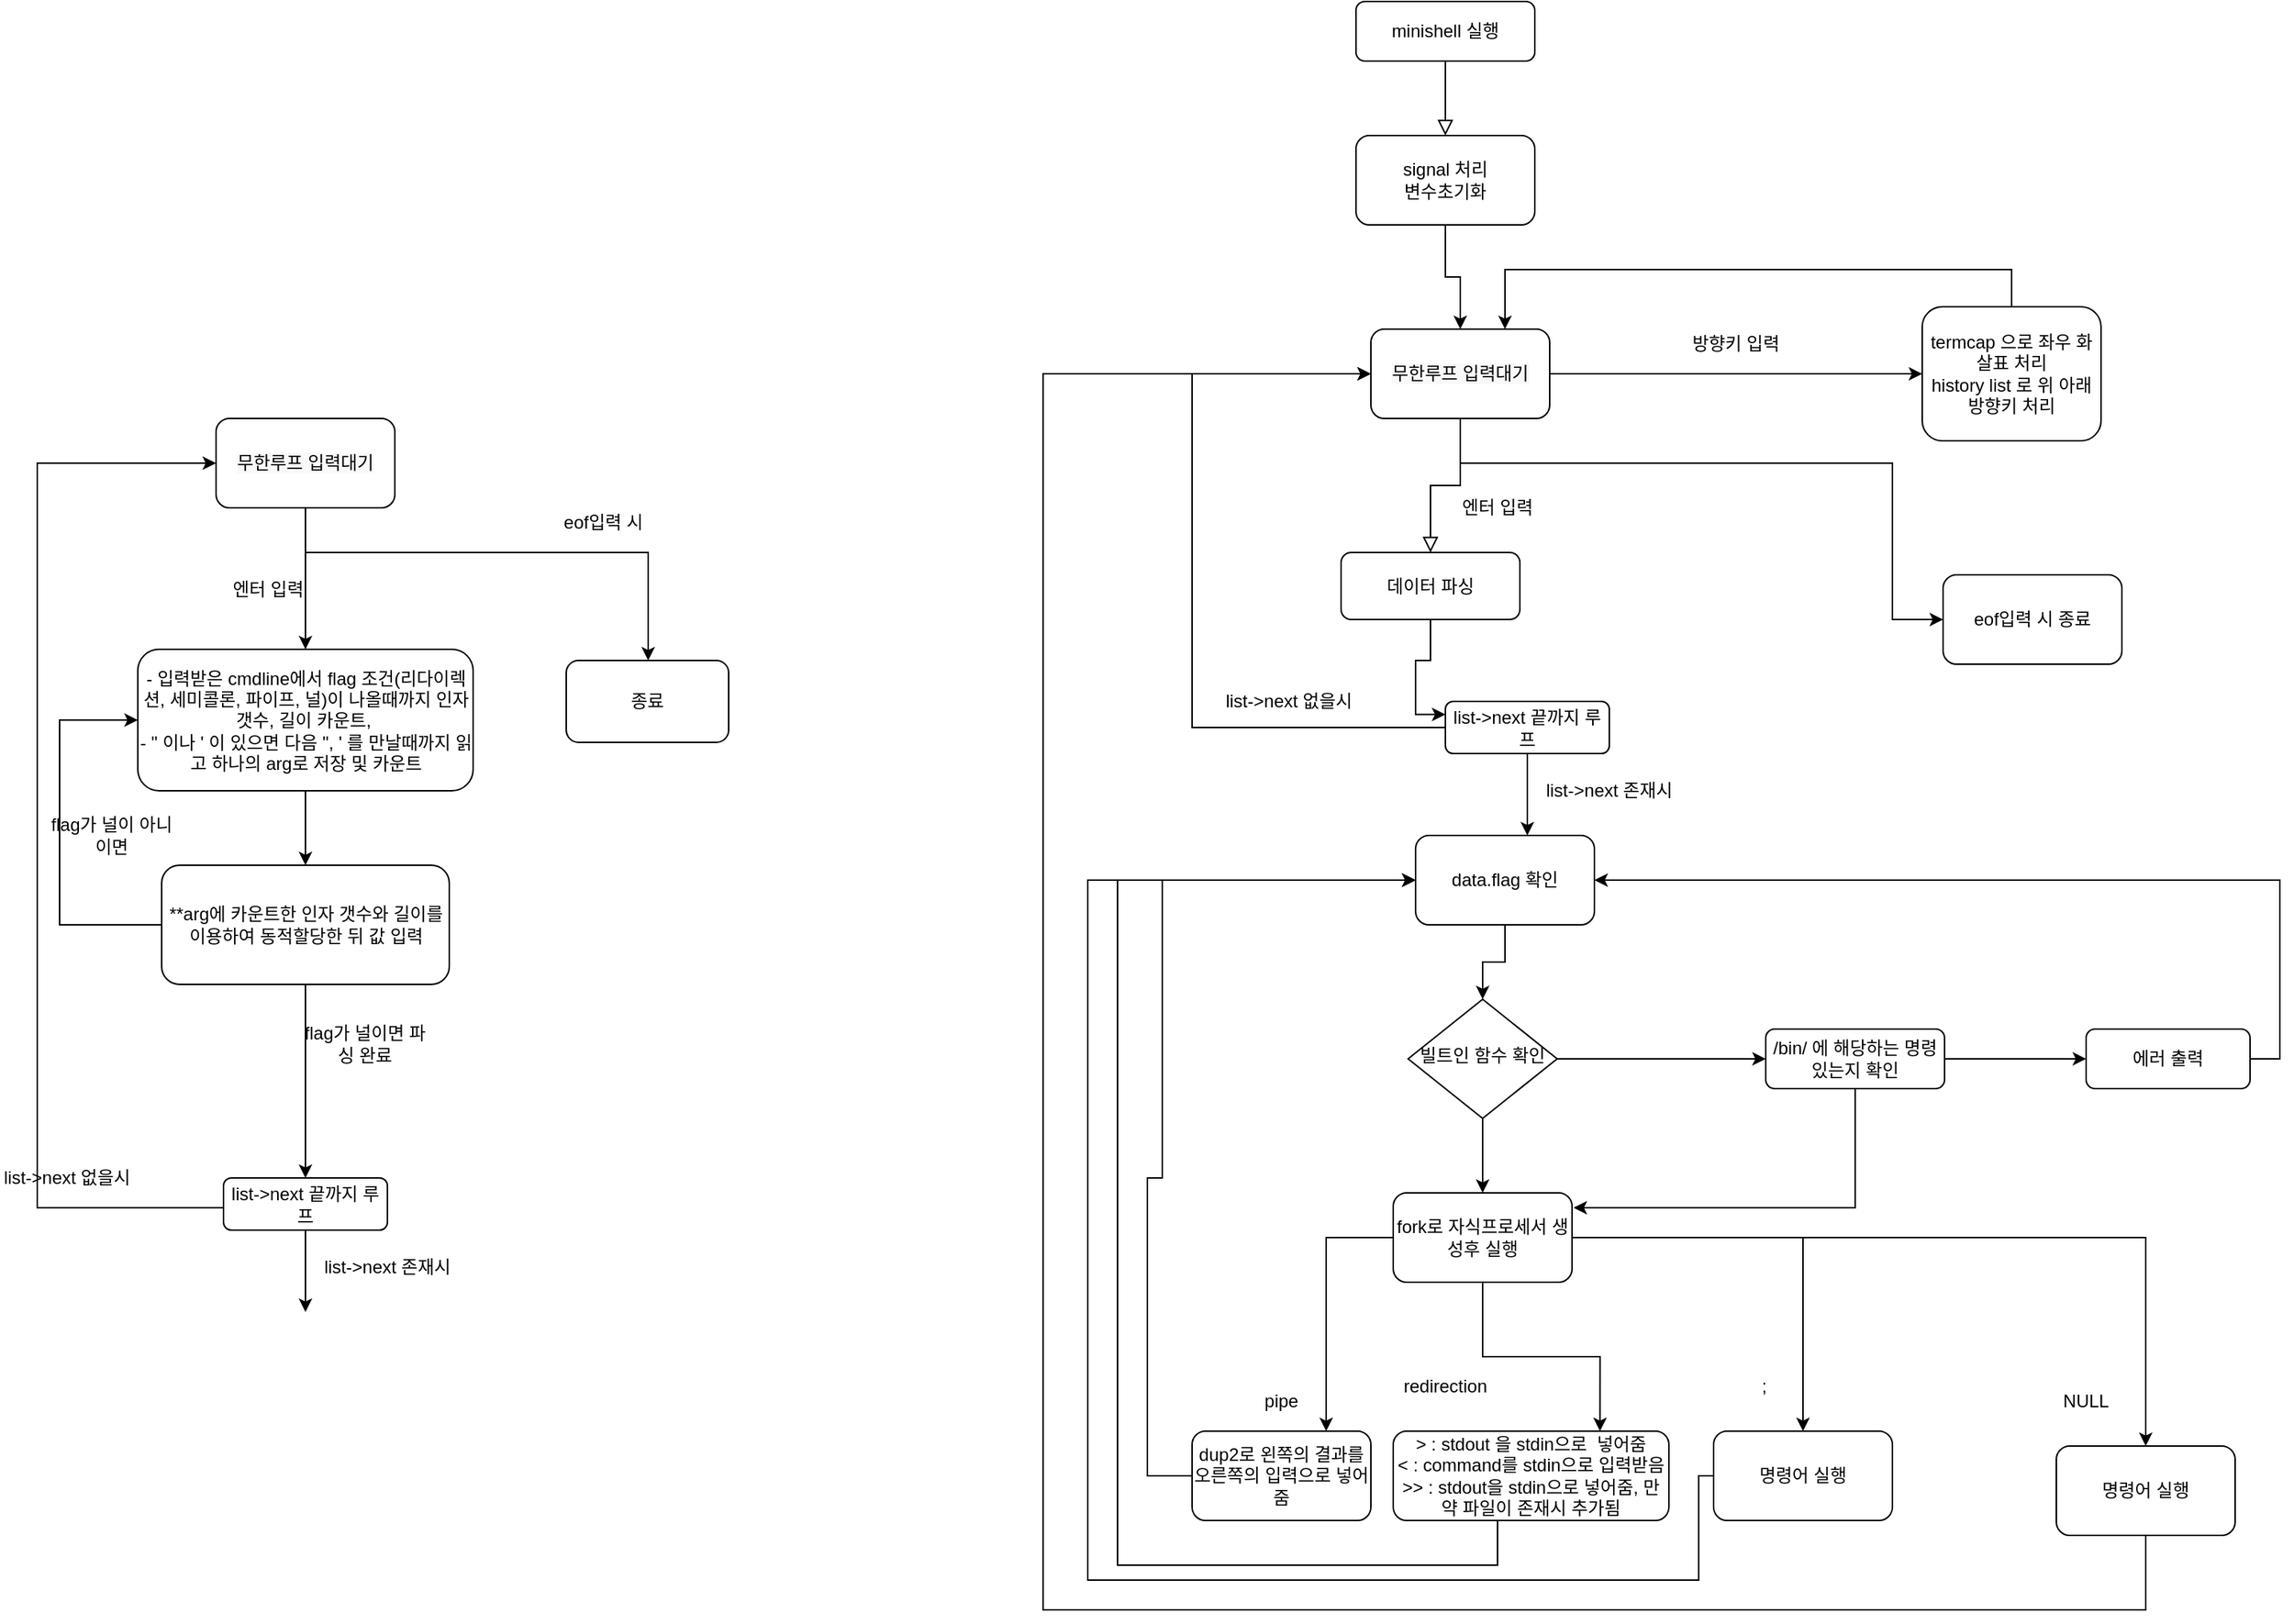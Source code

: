 <mxfile version="14.6.11" type="github">
  <diagram id="C5RBs43oDa-KdzZeNtuy" name="Page-1">
    <mxGraphModel dx="1935" dy="1131" grid="1" gridSize="10" guides="1" tooltips="1" connect="1" arrows="1" fold="1" page="1" pageScale="1" pageWidth="827" pageHeight="1169" math="0" shadow="0">
      <root>
        <mxCell id="WIyWlLk6GJQsqaUBKTNV-0" />
        <mxCell id="WIyWlLk6GJQsqaUBKTNV-1" parent="WIyWlLk6GJQsqaUBKTNV-0" />
        <mxCell id="WIyWlLk6GJQsqaUBKTNV-2" value="" style="rounded=0;html=1;jettySize=auto;orthogonalLoop=1;fontSize=11;endArrow=block;endFill=0;endSize=8;strokeWidth=1;shadow=0;labelBackgroundColor=none;edgeStyle=orthogonalEdgeStyle;" parent="WIyWlLk6GJQsqaUBKTNV-1" source="WIyWlLk6GJQsqaUBKTNV-3" edge="1">
          <mxGeometry relative="1" as="geometry">
            <mxPoint x="220" y="170" as="targetPoint" />
          </mxGeometry>
        </mxCell>
        <mxCell id="WIyWlLk6GJQsqaUBKTNV-3" value="minishell 실행" style="rounded=1;whiteSpace=wrap;html=1;fontSize=12;glass=0;strokeWidth=1;shadow=0;" parent="WIyWlLk6GJQsqaUBKTNV-1" vertex="1">
          <mxGeometry x="160" y="80" width="120" height="40" as="geometry" />
        </mxCell>
        <mxCell id="WIyWlLk6GJQsqaUBKTNV-4" value="" style="rounded=0;html=1;jettySize=auto;orthogonalLoop=1;fontSize=11;endArrow=block;endFill=0;endSize=8;strokeWidth=1;shadow=0;labelBackgroundColor=none;edgeStyle=orthogonalEdgeStyle;entryX=0.5;entryY=0;entryDx=0;entryDy=0;exitX=0.5;exitY=1;exitDx=0;exitDy=0;" parent="WIyWlLk6GJQsqaUBKTNV-1" source="9NDbRN0GQbjhrnSNmJ32-60" target="9NDbRN0GQbjhrnSNmJ32-7" edge="1">
          <mxGeometry x="0.154" y="-170" relative="1" as="geometry">
            <mxPoint as="offset" />
            <mxPoint x="225" y="390" as="sourcePoint" />
            <mxPoint x="220" y="560" as="targetPoint" />
            <Array as="points" />
          </mxGeometry>
        </mxCell>
        <mxCell id="9NDbRN0GQbjhrnSNmJ32-4" style="edgeStyle=orthogonalEdgeStyle;rounded=0;orthogonalLoop=1;jettySize=auto;html=1;entryX=0;entryY=0.5;entryDx=0;entryDy=0;exitX=1;exitY=0.5;exitDx=0;exitDy=0;" parent="WIyWlLk6GJQsqaUBKTNV-1" source="9NDbRN0GQbjhrnSNmJ32-60" target="WIyWlLk6GJQsqaUBKTNV-7" edge="1">
          <mxGeometry relative="1" as="geometry">
            <mxPoint x="310" y="340" as="sourcePoint" />
          </mxGeometry>
        </mxCell>
        <mxCell id="9NDbRN0GQbjhrnSNmJ32-62" style="edgeStyle=orthogonalEdgeStyle;rounded=0;orthogonalLoop=1;jettySize=auto;html=1;entryX=0.75;entryY=0;entryDx=0;entryDy=0;exitX=0.5;exitY=0;exitDx=0;exitDy=0;" parent="WIyWlLk6GJQsqaUBKTNV-1" source="WIyWlLk6GJQsqaUBKTNV-7" target="9NDbRN0GQbjhrnSNmJ32-60" edge="1">
          <mxGeometry relative="1" as="geometry">
            <Array as="points">
              <mxPoint x="600" y="260" />
              <mxPoint x="260" y="260" />
            </Array>
          </mxGeometry>
        </mxCell>
        <mxCell id="WIyWlLk6GJQsqaUBKTNV-7" value="termcap 으로 좌우 화살표 처리&lt;br&gt;history list 로 위 아래 방향키 처리" style="rounded=1;whiteSpace=wrap;html=1;fontSize=12;glass=0;strokeWidth=1;shadow=0;" parent="WIyWlLk6GJQsqaUBKTNV-1" vertex="1">
          <mxGeometry x="540" y="285" width="120" height="90" as="geometry" />
        </mxCell>
        <mxCell id="9NDbRN0GQbjhrnSNmJ32-35" style="edgeStyle=orthogonalEdgeStyle;rounded=0;orthogonalLoop=1;jettySize=auto;html=1;entryX=0;entryY=0.5;entryDx=0;entryDy=0;" parent="WIyWlLk6GJQsqaUBKTNV-1" source="WIyWlLk6GJQsqaUBKTNV-10" target="WIyWlLk6GJQsqaUBKTNV-12" edge="1">
          <mxGeometry relative="1" as="geometry">
            <Array as="points">
              <mxPoint x="435" y="790" />
            </Array>
          </mxGeometry>
        </mxCell>
        <mxCell id="9NDbRN0GQbjhrnSNmJ32-36" style="edgeStyle=orthogonalEdgeStyle;rounded=0;orthogonalLoop=1;jettySize=auto;html=1;" parent="WIyWlLk6GJQsqaUBKTNV-1" source="WIyWlLk6GJQsqaUBKTNV-10" target="9NDbRN0GQbjhrnSNmJ32-37" edge="1">
          <mxGeometry relative="1" as="geometry">
            <mxPoint x="245" y="910" as="targetPoint" />
          </mxGeometry>
        </mxCell>
        <mxCell id="WIyWlLk6GJQsqaUBKTNV-10" value="빌트인 함수 확인" style="rhombus;whiteSpace=wrap;html=1;shadow=0;fontFamily=Helvetica;fontSize=12;align=center;strokeWidth=1;spacing=6;spacingTop=-4;" parent="WIyWlLk6GJQsqaUBKTNV-1" vertex="1">
          <mxGeometry x="195" y="750" width="100" height="80" as="geometry" />
        </mxCell>
        <mxCell id="9NDbRN0GQbjhrnSNmJ32-38" style="edgeStyle=orthogonalEdgeStyle;rounded=0;orthogonalLoop=1;jettySize=auto;html=1;entryX=0;entryY=0.5;entryDx=0;entryDy=0;" parent="WIyWlLk6GJQsqaUBKTNV-1" source="WIyWlLk6GJQsqaUBKTNV-12" target="9NDbRN0GQbjhrnSNmJ32-11" edge="1">
          <mxGeometry relative="1" as="geometry">
            <mxPoint x="615" y="790" as="targetPoint" />
          </mxGeometry>
        </mxCell>
        <mxCell id="9NDbRN0GQbjhrnSNmJ32-39" style="edgeStyle=orthogonalEdgeStyle;rounded=0;orthogonalLoop=1;jettySize=auto;html=1;" parent="WIyWlLk6GJQsqaUBKTNV-1" source="WIyWlLk6GJQsqaUBKTNV-12" edge="1">
          <mxGeometry relative="1" as="geometry">
            <mxPoint x="306" y="890" as="targetPoint" />
            <Array as="points">
              <mxPoint x="495" y="890" />
              <mxPoint x="306" y="890" />
            </Array>
          </mxGeometry>
        </mxCell>
        <mxCell id="WIyWlLk6GJQsqaUBKTNV-12" value="/bin/ 에 해당하는 명령 있는지 확인" style="rounded=1;whiteSpace=wrap;html=1;fontSize=12;glass=0;strokeWidth=1;shadow=0;" parent="WIyWlLk6GJQsqaUBKTNV-1" vertex="1">
          <mxGeometry x="435" y="770" width="120" height="40" as="geometry" />
        </mxCell>
        <mxCell id="9NDbRN0GQbjhrnSNmJ32-2" style="edgeStyle=orthogonalEdgeStyle;rounded=0;orthogonalLoop=1;jettySize=auto;html=1;entryX=0.5;entryY=0;entryDx=0;entryDy=0;" parent="WIyWlLk6GJQsqaUBKTNV-1" source="9NDbRN0GQbjhrnSNmJ32-0" target="9NDbRN0GQbjhrnSNmJ32-60" edge="1">
          <mxGeometry relative="1" as="geometry">
            <mxPoint x="225" y="280" as="targetPoint" />
          </mxGeometry>
        </mxCell>
        <mxCell id="9NDbRN0GQbjhrnSNmJ32-0" value="signal 처리&lt;br&gt;변수초기화" style="rounded=1;whiteSpace=wrap;html=1;" parent="WIyWlLk6GJQsqaUBKTNV-1" vertex="1">
          <mxGeometry x="160" y="170" width="120" height="60" as="geometry" />
        </mxCell>
        <mxCell id="9NDbRN0GQbjhrnSNmJ32-5" value="방향키 입력" style="text;html=1;strokeColor=none;fillColor=none;align=center;verticalAlign=middle;whiteSpace=wrap;rounded=0;" parent="WIyWlLk6GJQsqaUBKTNV-1" vertex="1">
          <mxGeometry x="370" y="300" width="90" height="20" as="geometry" />
        </mxCell>
        <mxCell id="9NDbRN0GQbjhrnSNmJ32-6" value="엔터 입력" style="text;html=1;strokeColor=none;fillColor=none;align=center;verticalAlign=middle;whiteSpace=wrap;rounded=0;" parent="WIyWlLk6GJQsqaUBKTNV-1" vertex="1">
          <mxGeometry x="220" y="410" width="70" height="20" as="geometry" />
        </mxCell>
        <mxCell id="9NDbRN0GQbjhrnSNmJ32-42" style="edgeStyle=orthogonalEdgeStyle;rounded=0;orthogonalLoop=1;jettySize=auto;html=1;entryX=0;entryY=0.25;entryDx=0;entryDy=0;" parent="WIyWlLk6GJQsqaUBKTNV-1" source="9NDbRN0GQbjhrnSNmJ32-7" target="9NDbRN0GQbjhrnSNmJ32-43" edge="1">
          <mxGeometry relative="1" as="geometry">
            <mxPoint x="210" y="550" as="targetPoint" />
          </mxGeometry>
        </mxCell>
        <mxCell id="9NDbRN0GQbjhrnSNmJ32-7" value="데이터 파싱" style="rounded=1;whiteSpace=wrap;html=1;" parent="WIyWlLk6GJQsqaUBKTNV-1" vertex="1">
          <mxGeometry x="150" y="450" width="120" height="45" as="geometry" />
        </mxCell>
        <mxCell id="9NDbRN0GQbjhrnSNmJ32-63" style="edgeStyle=orthogonalEdgeStyle;rounded=0;orthogonalLoop=1;jettySize=auto;html=1;entryX=1;entryY=0.5;entryDx=0;entryDy=0;" parent="WIyWlLk6GJQsqaUBKTNV-1" source="9NDbRN0GQbjhrnSNmJ32-11" target="9NDbRN0GQbjhrnSNmJ32-16" edge="1">
          <mxGeometry relative="1" as="geometry">
            <mxPoint x="510" y="570" as="targetPoint" />
            <Array as="points">
              <mxPoint x="780" y="790" />
              <mxPoint x="780" y="670" />
            </Array>
          </mxGeometry>
        </mxCell>
        <mxCell id="9NDbRN0GQbjhrnSNmJ32-11" value="에러 출력" style="rounded=1;whiteSpace=wrap;html=1;" parent="WIyWlLk6GJQsqaUBKTNV-1" vertex="1">
          <mxGeometry x="650" y="770" width="110" height="40" as="geometry" />
        </mxCell>
        <mxCell id="9NDbRN0GQbjhrnSNmJ32-54" style="edgeStyle=orthogonalEdgeStyle;rounded=0;orthogonalLoop=1;jettySize=auto;html=1;" parent="WIyWlLk6GJQsqaUBKTNV-1" source="9NDbRN0GQbjhrnSNmJ32-13" edge="1">
          <mxGeometry relative="1" as="geometry">
            <mxPoint x="200" y="670" as="targetPoint" />
            <Array as="points">
              <mxPoint x="390" y="1140" />
              <mxPoint x="-20" y="1140" />
              <mxPoint x="-20" y="670" />
            </Array>
          </mxGeometry>
        </mxCell>
        <mxCell id="9NDbRN0GQbjhrnSNmJ32-13" value="명령어 실행" style="rounded=1;whiteSpace=wrap;html=1;" parent="WIyWlLk6GJQsqaUBKTNV-1" vertex="1">
          <mxGeometry x="400" y="1040" width="120" height="60" as="geometry" />
        </mxCell>
        <mxCell id="9NDbRN0GQbjhrnSNmJ32-48" style="edgeStyle=orthogonalEdgeStyle;rounded=0;orthogonalLoop=1;jettySize=auto;html=1;entryX=0.5;entryY=0;entryDx=0;entryDy=0;" parent="WIyWlLk6GJQsqaUBKTNV-1" source="9NDbRN0GQbjhrnSNmJ32-16" target="WIyWlLk6GJQsqaUBKTNV-10" edge="1">
          <mxGeometry relative="1" as="geometry" />
        </mxCell>
        <mxCell id="9NDbRN0GQbjhrnSNmJ32-16" value="data.flag 확인" style="rounded=1;whiteSpace=wrap;html=1;" parent="WIyWlLk6GJQsqaUBKTNV-1" vertex="1">
          <mxGeometry x="200" y="640" width="120" height="60" as="geometry" />
        </mxCell>
        <mxCell id="9NDbRN0GQbjhrnSNmJ32-53" style="edgeStyle=orthogonalEdgeStyle;rounded=0;orthogonalLoop=1;jettySize=auto;html=1;" parent="WIyWlLk6GJQsqaUBKTNV-1" source="9NDbRN0GQbjhrnSNmJ32-21" edge="1">
          <mxGeometry relative="1" as="geometry">
            <mxPoint x="200" y="670" as="targetPoint" />
            <Array as="points">
              <mxPoint x="255" y="1130" />
              <mxPoint y="1130" />
              <mxPoint y="670" />
            </Array>
          </mxGeometry>
        </mxCell>
        <mxCell id="9NDbRN0GQbjhrnSNmJ32-21" value="&amp;gt; : stdout 을 stdin으로&amp;nbsp; 넣어줌&lt;br&gt;&amp;lt; : command를 stdin으로 입력받음&lt;br&gt;&amp;gt;&amp;gt; : stdout을 stdin으로 넣어줌, 만약 파일이 존재시 추가됨" style="rounded=1;whiteSpace=wrap;html=1;" parent="WIyWlLk6GJQsqaUBKTNV-1" vertex="1">
          <mxGeometry x="185" y="1040" width="185" height="60" as="geometry" />
        </mxCell>
        <mxCell id="9NDbRN0GQbjhrnSNmJ32-52" style="edgeStyle=orthogonalEdgeStyle;rounded=0;orthogonalLoop=1;jettySize=auto;html=1;entryX=0;entryY=0.5;entryDx=0;entryDy=0;" parent="WIyWlLk6GJQsqaUBKTNV-1" source="9NDbRN0GQbjhrnSNmJ32-22" target="9NDbRN0GQbjhrnSNmJ32-16" edge="1">
          <mxGeometry relative="1" as="geometry">
            <Array as="points">
              <mxPoint x="20" y="1070" />
              <mxPoint x="20" y="870" />
              <mxPoint x="30" y="870" />
              <mxPoint x="30" y="670" />
            </Array>
          </mxGeometry>
        </mxCell>
        <mxCell id="9NDbRN0GQbjhrnSNmJ32-22" value="dup2로 왼쪽의 결과를 오른쪽의 입력으로 넣어줌" style="rounded=1;whiteSpace=wrap;html=1;" parent="WIyWlLk6GJQsqaUBKTNV-1" vertex="1">
          <mxGeometry x="50" y="1040" width="120" height="60" as="geometry" />
        </mxCell>
        <mxCell id="9NDbRN0GQbjhrnSNmJ32-23" value="pipe" style="text;html=1;strokeColor=none;fillColor=none;align=center;verticalAlign=middle;whiteSpace=wrap;rounded=0;" parent="WIyWlLk6GJQsqaUBKTNV-1" vertex="1">
          <mxGeometry x="90" y="1010" width="40" height="20" as="geometry" />
        </mxCell>
        <mxCell id="9NDbRN0GQbjhrnSNmJ32-25" value="redirection" style="text;html=1;strokeColor=none;fillColor=none;align=center;verticalAlign=middle;whiteSpace=wrap;rounded=0;" parent="WIyWlLk6GJQsqaUBKTNV-1" vertex="1">
          <mxGeometry x="185" y="1000" width="70" height="20" as="geometry" />
        </mxCell>
        <mxCell id="9NDbRN0GQbjhrnSNmJ32-26" value=";" style="text;html=1;strokeColor=none;fillColor=none;align=center;verticalAlign=middle;whiteSpace=wrap;rounded=0;" parent="WIyWlLk6GJQsqaUBKTNV-1" vertex="1">
          <mxGeometry x="414" y="1000" width="40" height="20" as="geometry" />
        </mxCell>
        <mxCell id="9NDbRN0GQbjhrnSNmJ32-49" style="edgeStyle=orthogonalEdgeStyle;rounded=0;orthogonalLoop=1;jettySize=auto;html=1;entryX=0.75;entryY=0;entryDx=0;entryDy=0;" parent="WIyWlLk6GJQsqaUBKTNV-1" source="9NDbRN0GQbjhrnSNmJ32-37" target="9NDbRN0GQbjhrnSNmJ32-22" edge="1">
          <mxGeometry relative="1" as="geometry" />
        </mxCell>
        <mxCell id="9NDbRN0GQbjhrnSNmJ32-50" style="edgeStyle=orthogonalEdgeStyle;rounded=0;orthogonalLoop=1;jettySize=auto;html=1;entryX=0.75;entryY=0;entryDx=0;entryDy=0;" parent="WIyWlLk6GJQsqaUBKTNV-1" source="9NDbRN0GQbjhrnSNmJ32-37" target="9NDbRN0GQbjhrnSNmJ32-21" edge="1">
          <mxGeometry relative="1" as="geometry" />
        </mxCell>
        <mxCell id="9NDbRN0GQbjhrnSNmJ32-55" style="edgeStyle=orthogonalEdgeStyle;rounded=0;orthogonalLoop=1;jettySize=auto;html=1;" parent="WIyWlLk6GJQsqaUBKTNV-1" source="9NDbRN0GQbjhrnSNmJ32-37" target="9NDbRN0GQbjhrnSNmJ32-56" edge="1">
          <mxGeometry relative="1" as="geometry">
            <mxPoint x="600" y="910" as="targetPoint" />
          </mxGeometry>
        </mxCell>
        <mxCell id="9NDbRN0GQbjhrnSNmJ32-59" style="edgeStyle=orthogonalEdgeStyle;rounded=0;orthogonalLoop=1;jettySize=auto;html=1;entryX=0.5;entryY=0;entryDx=0;entryDy=0;" parent="WIyWlLk6GJQsqaUBKTNV-1" source="9NDbRN0GQbjhrnSNmJ32-37" target="9NDbRN0GQbjhrnSNmJ32-13" edge="1">
          <mxGeometry relative="1" as="geometry" />
        </mxCell>
        <mxCell id="9NDbRN0GQbjhrnSNmJ32-37" value="fork로 자식프로세서 생성후 실행" style="rounded=1;whiteSpace=wrap;html=1;" parent="WIyWlLk6GJQsqaUBKTNV-1" vertex="1">
          <mxGeometry x="185" y="880" width="120" height="60" as="geometry" />
        </mxCell>
        <mxCell id="9NDbRN0GQbjhrnSNmJ32-44" style="edgeStyle=orthogonalEdgeStyle;rounded=0;orthogonalLoop=1;jettySize=auto;html=1;entryX=0.625;entryY=0;entryDx=0;entryDy=0;entryPerimeter=0;" parent="WIyWlLk6GJQsqaUBKTNV-1" source="9NDbRN0GQbjhrnSNmJ32-43" target="9NDbRN0GQbjhrnSNmJ32-16" edge="1">
          <mxGeometry relative="1" as="geometry" />
        </mxCell>
        <mxCell id="9NDbRN0GQbjhrnSNmJ32-46" style="edgeStyle=orthogonalEdgeStyle;rounded=0;orthogonalLoop=1;jettySize=auto;html=1;entryX=0;entryY=0.5;entryDx=0;entryDy=0;" parent="WIyWlLk6GJQsqaUBKTNV-1" source="9NDbRN0GQbjhrnSNmJ32-43" target="9NDbRN0GQbjhrnSNmJ32-60" edge="1">
          <mxGeometry relative="1" as="geometry">
            <mxPoint x="150" y="340" as="targetPoint" />
            <Array as="points">
              <mxPoint x="50" y="568" />
              <mxPoint x="50" y="330" />
            </Array>
          </mxGeometry>
        </mxCell>
        <mxCell id="9NDbRN0GQbjhrnSNmJ32-43" value="list-&amp;gt;next 끝까지 루프" style="rounded=1;whiteSpace=wrap;html=1;" parent="WIyWlLk6GJQsqaUBKTNV-1" vertex="1">
          <mxGeometry x="220" y="550" width="110" height="35" as="geometry" />
        </mxCell>
        <mxCell id="9NDbRN0GQbjhrnSNmJ32-45" value="list-&amp;gt;next 존재시" style="text;html=1;strokeColor=none;fillColor=none;align=center;verticalAlign=middle;whiteSpace=wrap;rounded=0;" parent="WIyWlLk6GJQsqaUBKTNV-1" vertex="1">
          <mxGeometry x="270" y="600" width="120" height="20" as="geometry" />
        </mxCell>
        <mxCell id="9NDbRN0GQbjhrnSNmJ32-47" value="list-&amp;gt;next 없을시" style="text;html=1;strokeColor=none;fillColor=none;align=center;verticalAlign=middle;whiteSpace=wrap;rounded=0;" parent="WIyWlLk6GJQsqaUBKTNV-1" vertex="1">
          <mxGeometry x="70" y="540" width="90" height="20" as="geometry" />
        </mxCell>
        <mxCell id="9NDbRN0GQbjhrnSNmJ32-58" style="edgeStyle=orthogonalEdgeStyle;rounded=0;orthogonalLoop=1;jettySize=auto;html=1;entryX=0;entryY=0.5;entryDx=0;entryDy=0;" parent="WIyWlLk6GJQsqaUBKTNV-1" source="9NDbRN0GQbjhrnSNmJ32-56" target="9NDbRN0GQbjhrnSNmJ32-60" edge="1">
          <mxGeometry relative="1" as="geometry">
            <mxPoint x="130" y="340" as="targetPoint" />
            <Array as="points">
              <mxPoint x="690" y="1160" />
              <mxPoint x="-50" y="1160" />
              <mxPoint x="-50" y="330" />
            </Array>
          </mxGeometry>
        </mxCell>
        <mxCell id="9NDbRN0GQbjhrnSNmJ32-56" value="명령어 실행" style="rounded=1;whiteSpace=wrap;html=1;" parent="WIyWlLk6GJQsqaUBKTNV-1" vertex="1">
          <mxGeometry x="630" y="1050" width="120" height="60" as="geometry" />
        </mxCell>
        <mxCell id="9NDbRN0GQbjhrnSNmJ32-57" value="NULL" style="text;html=1;strokeColor=none;fillColor=none;align=center;verticalAlign=middle;whiteSpace=wrap;rounded=0;" parent="WIyWlLk6GJQsqaUBKTNV-1" vertex="1">
          <mxGeometry x="630" y="1010" width="40" height="20" as="geometry" />
        </mxCell>
        <mxCell id="9NDbRN0GQbjhrnSNmJ32-64" style="edgeStyle=orthogonalEdgeStyle;rounded=0;orthogonalLoop=1;jettySize=auto;html=1;" parent="WIyWlLk6GJQsqaUBKTNV-1" source="9NDbRN0GQbjhrnSNmJ32-60" target="9NDbRN0GQbjhrnSNmJ32-65" edge="1">
          <mxGeometry relative="1" as="geometry">
            <mxPoint x="520" y="480" as="targetPoint" />
            <Array as="points">
              <mxPoint x="230" y="390" />
              <mxPoint x="520" y="390" />
            </Array>
          </mxGeometry>
        </mxCell>
        <mxCell id="9NDbRN0GQbjhrnSNmJ32-60" value="&lt;meta charset=&quot;utf-8&quot;&gt;&lt;span style=&quot;color: rgb(0, 0, 0); font-family: helvetica; font-size: 12px; font-style: normal; font-weight: 400; letter-spacing: normal; text-align: center; text-indent: 0px; text-transform: none; word-spacing: 0px; background-color: rgb(248, 249, 250); display: inline; float: none;&quot;&gt;무한루프 입력대기&lt;/span&gt;" style="rounded=1;whiteSpace=wrap;html=1;" parent="WIyWlLk6GJQsqaUBKTNV-1" vertex="1">
          <mxGeometry x="170" y="300" width="120" height="60" as="geometry" />
        </mxCell>
        <mxCell id="9NDbRN0GQbjhrnSNmJ32-65" value="eof입력 시 종료" style="rounded=1;whiteSpace=wrap;html=1;" parent="WIyWlLk6GJQsqaUBKTNV-1" vertex="1">
          <mxGeometry x="554" y="465" width="120" height="60" as="geometry" />
        </mxCell>
        <mxCell id="vclJGvoxxGaOqwF0Z5pY-5" value="엔터 입력" style="text;html=1;strokeColor=none;fillColor=none;align=center;verticalAlign=middle;whiteSpace=wrap;rounded=0;" vertex="1" parent="WIyWlLk6GJQsqaUBKTNV-1">
          <mxGeometry x="-605" y="465" width="70" height="20" as="geometry" />
        </mxCell>
        <mxCell id="vclJGvoxxGaOqwF0Z5pY-24" style="edgeStyle=orthogonalEdgeStyle;rounded=0;orthogonalLoop=1;jettySize=auto;html=1;entryX=0.5;entryY=0;entryDx=0;entryDy=0;" edge="1" parent="WIyWlLk6GJQsqaUBKTNV-1" source="vclJGvoxxGaOqwF0Z5pY-7" target="vclJGvoxxGaOqwF0Z5pY-23">
          <mxGeometry relative="1" as="geometry" />
        </mxCell>
        <mxCell id="vclJGvoxxGaOqwF0Z5pY-7" value="- 입력받은 cmdline에서 flag 조건(리다이렉션, 세미콜론, 파이프, 널)이 나올때까지 인자 갯수, 길이 카운트,&amp;nbsp;&lt;br&gt;- &quot; 이나 &#39; 이 있으면 다음 &quot;, &#39; 를 만날때까지 읽고 하나의 arg로 저장 및 카운트" style="rounded=1;whiteSpace=wrap;html=1;" vertex="1" parent="WIyWlLk6GJQsqaUBKTNV-1">
          <mxGeometry x="-657.5" y="515" width="225" height="95" as="geometry" />
        </mxCell>
        <mxCell id="vclJGvoxxGaOqwF0Z5pY-8" style="edgeStyle=orthogonalEdgeStyle;rounded=0;orthogonalLoop=1;jettySize=auto;html=1;entryX=0.625;entryY=0;entryDx=0;entryDy=0;entryPerimeter=0;" edge="1" parent="WIyWlLk6GJQsqaUBKTNV-1" source="vclJGvoxxGaOqwF0Z5pY-10">
          <mxGeometry relative="1" as="geometry">
            <mxPoint x="-545" y="960" as="targetPoint" />
          </mxGeometry>
        </mxCell>
        <mxCell id="vclJGvoxxGaOqwF0Z5pY-9" style="edgeStyle=orthogonalEdgeStyle;rounded=0;orthogonalLoop=1;jettySize=auto;html=1;entryX=0;entryY=0.5;entryDx=0;entryDy=0;" edge="1" parent="WIyWlLk6GJQsqaUBKTNV-1" source="vclJGvoxxGaOqwF0Z5pY-10" target="vclJGvoxxGaOqwF0Z5pY-14">
          <mxGeometry relative="1" as="geometry">
            <mxPoint x="-625" y="400" as="targetPoint" />
            <Array as="points">
              <mxPoint x="-725" y="890" />
              <mxPoint x="-725" y="390" />
            </Array>
          </mxGeometry>
        </mxCell>
        <mxCell id="vclJGvoxxGaOqwF0Z5pY-10" value="list-&amp;gt;next 끝까지 루프" style="rounded=1;whiteSpace=wrap;html=1;" vertex="1" parent="WIyWlLk6GJQsqaUBKTNV-1">
          <mxGeometry x="-600" y="870" width="110" height="35" as="geometry" />
        </mxCell>
        <mxCell id="vclJGvoxxGaOqwF0Z5pY-11" value="list-&amp;gt;next 존재시" style="text;html=1;strokeColor=none;fillColor=none;align=center;verticalAlign=middle;whiteSpace=wrap;rounded=0;" vertex="1" parent="WIyWlLk6GJQsqaUBKTNV-1">
          <mxGeometry x="-550" y="920" width="120" height="20" as="geometry" />
        </mxCell>
        <mxCell id="vclJGvoxxGaOqwF0Z5pY-12" value="list-&amp;gt;next 없을시" style="text;html=1;strokeColor=none;fillColor=none;align=center;verticalAlign=middle;whiteSpace=wrap;rounded=0;" vertex="1" parent="WIyWlLk6GJQsqaUBKTNV-1">
          <mxGeometry x="-750" y="860" width="90" height="20" as="geometry" />
        </mxCell>
        <mxCell id="vclJGvoxxGaOqwF0Z5pY-13" style="edgeStyle=orthogonalEdgeStyle;rounded=0;orthogonalLoop=1;jettySize=auto;html=1;" edge="1" parent="WIyWlLk6GJQsqaUBKTNV-1" source="vclJGvoxxGaOqwF0Z5pY-14" target="vclJGvoxxGaOqwF0Z5pY-15">
          <mxGeometry relative="1" as="geometry">
            <mxPoint x="-255" y="540" as="targetPoint" />
            <Array as="points">
              <mxPoint x="-545" y="450" />
              <mxPoint x="-315" y="450" />
            </Array>
          </mxGeometry>
        </mxCell>
        <mxCell id="vclJGvoxxGaOqwF0Z5pY-21" style="edgeStyle=orthogonalEdgeStyle;rounded=0;orthogonalLoop=1;jettySize=auto;html=1;entryX=0.5;entryY=0;entryDx=0;entryDy=0;" edge="1" parent="WIyWlLk6GJQsqaUBKTNV-1" source="vclJGvoxxGaOqwF0Z5pY-14" target="vclJGvoxxGaOqwF0Z5pY-7">
          <mxGeometry relative="1" as="geometry" />
        </mxCell>
        <mxCell id="vclJGvoxxGaOqwF0Z5pY-14" value="&lt;meta charset=&quot;utf-8&quot;&gt;&lt;span style=&quot;color: rgb(0, 0, 0); font-family: helvetica; font-size: 12px; font-style: normal; font-weight: 400; letter-spacing: normal; text-align: center; text-indent: 0px; text-transform: none; word-spacing: 0px; background-color: rgb(248, 249, 250); display: inline; float: none;&quot;&gt;무한루프 입력대기&lt;/span&gt;" style="rounded=1;whiteSpace=wrap;html=1;" vertex="1" parent="WIyWlLk6GJQsqaUBKTNV-1">
          <mxGeometry x="-605" y="360" width="120" height="60" as="geometry" />
        </mxCell>
        <mxCell id="vclJGvoxxGaOqwF0Z5pY-15" value="종료" style="rounded=1;whiteSpace=wrap;html=1;" vertex="1" parent="WIyWlLk6GJQsqaUBKTNV-1">
          <mxGeometry x="-370" y="522.5" width="109" height="55" as="geometry" />
        </mxCell>
        <mxCell id="vclJGvoxxGaOqwF0Z5pY-28" style="edgeStyle=orthogonalEdgeStyle;rounded=0;orthogonalLoop=1;jettySize=auto;html=1;entryX=0;entryY=0.5;entryDx=0;entryDy=0;" edge="1" parent="WIyWlLk6GJQsqaUBKTNV-1" source="vclJGvoxxGaOqwF0Z5pY-23" target="vclJGvoxxGaOqwF0Z5pY-7">
          <mxGeometry relative="1" as="geometry">
            <Array as="points">
              <mxPoint x="-710" y="700" />
              <mxPoint x="-710" y="563" />
            </Array>
          </mxGeometry>
        </mxCell>
        <mxCell id="vclJGvoxxGaOqwF0Z5pY-29" style="edgeStyle=orthogonalEdgeStyle;rounded=0;orthogonalLoop=1;jettySize=auto;html=1;entryX=0.5;entryY=0;entryDx=0;entryDy=0;" edge="1" parent="WIyWlLk6GJQsqaUBKTNV-1" source="vclJGvoxxGaOqwF0Z5pY-23" target="vclJGvoxxGaOqwF0Z5pY-10">
          <mxGeometry relative="1" as="geometry" />
        </mxCell>
        <mxCell id="vclJGvoxxGaOqwF0Z5pY-23" value="**arg에 카운트한 인자 갯수와 길이를 이용하여 동적할당한 뒤 값 입력" style="rounded=1;whiteSpace=wrap;html=1;" vertex="1" parent="WIyWlLk6GJQsqaUBKTNV-1">
          <mxGeometry x="-641.5" y="660" width="193" height="80" as="geometry" />
        </mxCell>
        <mxCell id="vclJGvoxxGaOqwF0Z5pY-25" value="flag가 널이면 파싱 완료" style="text;html=1;strokeColor=none;fillColor=none;align=center;verticalAlign=middle;whiteSpace=wrap;rounded=0;" vertex="1" parent="WIyWlLk6GJQsqaUBKTNV-1">
          <mxGeometry x="-550" y="770" width="90" height="20" as="geometry" />
        </mxCell>
        <mxCell id="vclJGvoxxGaOqwF0Z5pY-26" value="eof입력 시" style="text;html=1;strokeColor=none;fillColor=none;align=center;verticalAlign=middle;whiteSpace=wrap;rounded=0;" vertex="1" parent="WIyWlLk6GJQsqaUBKTNV-1">
          <mxGeometry x="-390" y="420" width="90" height="20" as="geometry" />
        </mxCell>
        <mxCell id="vclJGvoxxGaOqwF0Z5pY-27" value="flag가 널이 아니이면" style="text;html=1;strokeColor=none;fillColor=none;align=center;verticalAlign=middle;whiteSpace=wrap;rounded=0;" vertex="1" parent="WIyWlLk6GJQsqaUBKTNV-1">
          <mxGeometry x="-720" y="630" width="90" height="20" as="geometry" />
        </mxCell>
      </root>
    </mxGraphModel>
  </diagram>
</mxfile>

